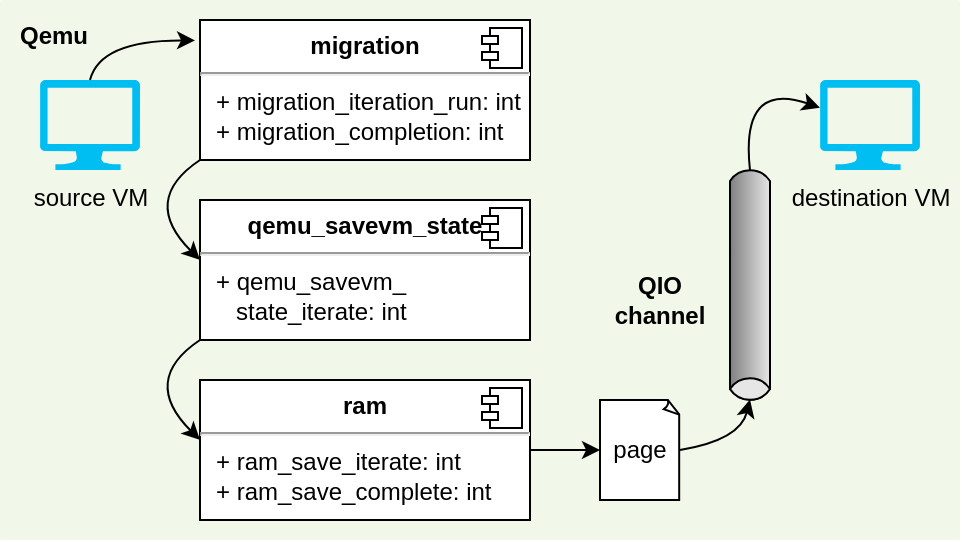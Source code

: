 <mxfile version="17.4.6" type="github">
  <diagram id="q2PeO9nX9vCA8HKU3orV" name="Page-1">
    <mxGraphModel dx="1038" dy="579" grid="1" gridSize="10" guides="1" tooltips="1" connect="1" arrows="1" fold="1" page="1" pageScale="1" pageWidth="827" pageHeight="1169" math="0" shadow="0">
      <root>
        <mxCell id="0" />
        <mxCell id="1" parent="0" />
        <mxCell id="SSJctu6AzqgMsBqIdtnh-2" value="&lt;b&gt;&lt;font color=&quot;#000000&quot;&gt;Qemu&lt;/font&gt;&lt;/b&gt;" style="sketch=0;points=[[0,0,0],[0.25,0,0],[0.5,0,0],[0.75,0,0],[1,0,0],[1,0.25,0],[1,0.5,0],[1,0.75,0],[1,1,0],[0.75,1,0],[0.5,1,0],[0.25,1,0],[0,1,0],[0,0.75,0],[0,0.5,0],[0,0.25,0]];rounded=1;absoluteArcSize=1;arcSize=2;html=1;strokeColor=none;gradientColor=none;shadow=0;dashed=0;fontSize=12;fontColor=#9E9E9E;align=left;verticalAlign=top;spacing=10;spacingTop=-4;fillColor=#F1F8E9;" vertex="1" parent="1">
          <mxGeometry x="170" y="350" width="480" height="270" as="geometry" />
        </mxCell>
        <mxCell id="SSJctu6AzqgMsBqIdtnh-1" value="source VM" style="verticalLabelPosition=bottom;html=1;verticalAlign=top;align=center;strokeColor=none;fillColor=#00BEF2;shape=mxgraph.azure.computer;pointerEvents=1;" vertex="1" parent="1">
          <mxGeometry x="190" y="390" width="50" height="45" as="geometry" />
        </mxCell>
        <mxCell id="SSJctu6AzqgMsBqIdtnh-7" value="&lt;p style=&quot;margin: 0px ; margin-top: 6px ; text-align: center&quot;&gt;&lt;b&gt;migration&lt;/b&gt;&lt;/p&gt;&lt;hr&gt;&lt;p style=&quot;margin: 0px ; margin-left: 8px&quot;&gt;+ migration_iteration_run: int&lt;br&gt;+ migration_completion: int&lt;/p&gt;" style="align=left;overflow=fill;html=1;dropTarget=0;fontColor=#000000;" vertex="1" parent="1">
          <mxGeometry x="270" y="360" width="165" height="70" as="geometry" />
        </mxCell>
        <mxCell id="SSJctu6AzqgMsBqIdtnh-8" value="" style="shape=component;jettyWidth=8;jettyHeight=4;fontColor=#000000;" vertex="1" parent="SSJctu6AzqgMsBqIdtnh-7">
          <mxGeometry x="1" width="20" height="20" relative="1" as="geometry">
            <mxPoint x="-24" y="4" as="offset" />
          </mxGeometry>
        </mxCell>
        <mxCell id="SSJctu6AzqgMsBqIdtnh-9" value="&lt;p style=&quot;margin: 0px ; margin-top: 6px ; text-align: center&quot;&gt;&lt;b&gt;qemu_savevm_state&lt;/b&gt;&lt;/p&gt;&lt;hr&gt;&lt;p style=&quot;margin: 0px ; margin-left: 8px&quot;&gt;+ qemu_savevm_&lt;/p&gt;&lt;p style=&quot;margin: 0px ; margin-left: 8px&quot;&gt;&amp;nbsp; &amp;nbsp;state_iterate: int&lt;br&gt;&lt;/p&gt;" style="align=left;overflow=fill;html=1;dropTarget=0;fontColor=#000000;" vertex="1" parent="1">
          <mxGeometry x="270" y="450" width="165" height="70" as="geometry" />
        </mxCell>
        <mxCell id="SSJctu6AzqgMsBqIdtnh-10" value="" style="shape=component;jettyWidth=8;jettyHeight=4;fontColor=#000000;" vertex="1" parent="SSJctu6AzqgMsBqIdtnh-9">
          <mxGeometry x="1" width="20" height="20" relative="1" as="geometry">
            <mxPoint x="-24" y="4" as="offset" />
          </mxGeometry>
        </mxCell>
        <mxCell id="SSJctu6AzqgMsBqIdtnh-20" style="edgeStyle=orthogonalEdgeStyle;rounded=0;orthogonalLoop=1;jettySize=auto;html=1;exitX=1;exitY=0.5;exitDx=0;exitDy=0;entryX=0;entryY=0.5;entryDx=0;entryDy=0;entryPerimeter=0;fontColor=#000000;" edge="1" parent="1" source="SSJctu6AzqgMsBqIdtnh-12" target="SSJctu6AzqgMsBqIdtnh-19">
          <mxGeometry relative="1" as="geometry" />
        </mxCell>
        <mxCell id="SSJctu6AzqgMsBqIdtnh-12" value="&lt;p style=&quot;margin: 0px ; margin-top: 6px ; text-align: center&quot;&gt;&lt;b&gt;ram&lt;/b&gt;&lt;/p&gt;&lt;hr&gt;&lt;p style=&quot;margin: 0px ; margin-left: 8px&quot;&gt;+ ram_save_iterate: int&lt;br&gt;+ ram_save_complete: int&lt;/p&gt;" style="align=left;overflow=fill;html=1;dropTarget=0;fontColor=#000000;" vertex="1" parent="1">
          <mxGeometry x="270" y="540" width="165" height="70" as="geometry" />
        </mxCell>
        <mxCell id="SSJctu6AzqgMsBqIdtnh-13" value="" style="shape=component;jettyWidth=8;jettyHeight=4;fontColor=#000000;" vertex="1" parent="SSJctu6AzqgMsBqIdtnh-12">
          <mxGeometry x="1" width="20" height="20" relative="1" as="geometry">
            <mxPoint x="-24" y="4" as="offset" />
          </mxGeometry>
        </mxCell>
        <mxCell id="SSJctu6AzqgMsBqIdtnh-15" value="" style="curved=1;endArrow=classic;html=1;rounded=0;fontColor=#000000;exitX=0.5;exitY=0;exitDx=0;exitDy=0;exitPerimeter=0;entryX=-0.015;entryY=0.146;entryDx=0;entryDy=0;entryPerimeter=0;" edge="1" parent="1" source="SSJctu6AzqgMsBqIdtnh-1" target="SSJctu6AzqgMsBqIdtnh-7">
          <mxGeometry width="50" height="50" relative="1" as="geometry">
            <mxPoint x="230" y="410" as="sourcePoint" />
            <mxPoint x="270" y="380" as="targetPoint" />
            <Array as="points">
              <mxPoint x="220" y="370" />
            </Array>
          </mxGeometry>
        </mxCell>
        <mxCell id="SSJctu6AzqgMsBqIdtnh-16" value="" style="curved=1;endArrow=classic;html=1;rounded=0;fontColor=#000000;exitX=0;exitY=1;exitDx=0;exitDy=0;" edge="1" parent="1" source="SSJctu6AzqgMsBqIdtnh-7">
          <mxGeometry width="50" height="50" relative="1" as="geometry">
            <mxPoint x="260" y="430" as="sourcePoint" />
            <mxPoint x="270" y="480" as="targetPoint" />
            <Array as="points">
              <mxPoint x="240" y="450" />
            </Array>
          </mxGeometry>
        </mxCell>
        <mxCell id="SSJctu6AzqgMsBqIdtnh-17" value="" style="curved=1;endArrow=classic;html=1;rounded=0;fontColor=#000000;exitX=0;exitY=1;exitDx=0;exitDy=0;" edge="1" parent="1">
          <mxGeometry width="50" height="50" relative="1" as="geometry">
            <mxPoint x="270" y="520" as="sourcePoint" />
            <mxPoint x="270" y="570" as="targetPoint" />
            <Array as="points">
              <mxPoint x="240" y="540" />
            </Array>
          </mxGeometry>
        </mxCell>
        <mxCell id="SSJctu6AzqgMsBqIdtnh-18" value="" style="strokeWidth=1;outlineConnect=0;dashed=0;align=center;fontSize=8;shape=mxgraph.eip.messageChannel;html=1;verticalLabelPosition=bottom;verticalAlign=top;fontColor=#000000;rotation=90;" vertex="1" parent="1">
          <mxGeometry x="485" y="470" width="120" height="45" as="geometry" />
        </mxCell>
        <mxCell id="SSJctu6AzqgMsBqIdtnh-19" value="page" style="whiteSpace=wrap;html=1;shape=mxgraph.basic.document;fontColor=#000000;" vertex="1" parent="1">
          <mxGeometry x="470" y="550" width="40" height="50" as="geometry" />
        </mxCell>
        <mxCell id="SSJctu6AzqgMsBqIdtnh-21" value="" style="curved=1;endArrow=classic;html=1;rounded=0;fontColor=#000000;exitX=1;exitY=0.5;exitDx=0;exitDy=0;exitPerimeter=0;entryX=1;entryY=0.5;entryDx=-2.7;entryDy=0;entryPerimeter=0;" edge="1" parent="1" source="SSJctu6AzqgMsBqIdtnh-19" target="SSJctu6AzqgMsBqIdtnh-18">
          <mxGeometry width="50" height="50" relative="1" as="geometry">
            <mxPoint x="510" y="570" as="sourcePoint" />
            <mxPoint x="550" y="560" as="targetPoint" />
            <Array as="points">
              <mxPoint x="540" y="570" />
            </Array>
          </mxGeometry>
        </mxCell>
        <mxCell id="SSJctu6AzqgMsBqIdtnh-22" value="destination VM" style="verticalLabelPosition=bottom;html=1;verticalAlign=top;align=center;strokeColor=none;fillColor=#00BEF2;shape=mxgraph.azure.computer;pointerEvents=1;" vertex="1" parent="1">
          <mxGeometry x="580" y="390" width="50" height="45" as="geometry" />
        </mxCell>
        <mxCell id="SSJctu6AzqgMsBqIdtnh-23" value="" style="curved=1;endArrow=classic;html=1;rounded=0;fontColor=#000000;exitX=0;exitY=0.5;exitDx=2.7;exitDy=0;exitPerimeter=0;" edge="1" parent="1" source="SSJctu6AzqgMsBqIdtnh-18" target="SSJctu6AzqgMsBqIdtnh-22">
          <mxGeometry width="50" height="50" relative="1" as="geometry">
            <mxPoint x="540" y="440" as="sourcePoint" />
            <mxPoint x="590" y="390" as="targetPoint" />
            <Array as="points">
              <mxPoint x="540" y="390" />
            </Array>
          </mxGeometry>
        </mxCell>
        <mxCell id="SSJctu6AzqgMsBqIdtnh-25" value="&lt;b&gt;QIO&lt;br&gt;channel&lt;/b&gt;" style="text;html=1;strokeColor=none;fillColor=none;align=center;verticalAlign=middle;whiteSpace=wrap;rounded=0;fontColor=#000000;" vertex="1" parent="1">
          <mxGeometry x="470" y="485" width="60" height="30" as="geometry" />
        </mxCell>
      </root>
    </mxGraphModel>
  </diagram>
</mxfile>
